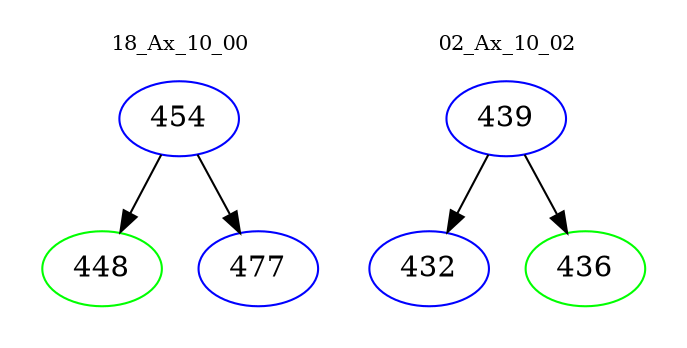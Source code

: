 digraph{
subgraph cluster_0 {
color = white
label = "18_Ax_10_00";
fontsize=10;
T0_454 [label="454", color="blue"]
T0_454 -> T0_448 [color="black"]
T0_448 [label="448", color="green"]
T0_454 -> T0_477 [color="black"]
T0_477 [label="477", color="blue"]
}
subgraph cluster_1 {
color = white
label = "02_Ax_10_02";
fontsize=10;
T1_439 [label="439", color="blue"]
T1_439 -> T1_432 [color="black"]
T1_432 [label="432", color="blue"]
T1_439 -> T1_436 [color="black"]
T1_436 [label="436", color="green"]
}
}

